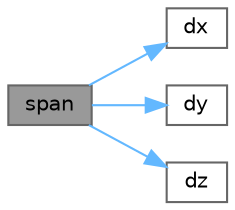 digraph "span"
{
 // LATEX_PDF_SIZE
  bgcolor="transparent";
  edge [fontname=Helvetica,fontsize=10,labelfontname=Helvetica,labelfontsize=10];
  node [fontname=Helvetica,fontsize=10,shape=box,height=0.2,width=0.4];
  rankdir="LR";
  Node1 [id="Node000001",label="span",height=0.2,width=0.4,color="gray40", fillcolor="grey60", style="filled", fontcolor="black",tooltip=" "];
  Node1 -> Node2 [id="edge1_Node000001_Node000002",color="steelblue1",style="solid",tooltip=" "];
  Node2 [id="Node000002",label="dx",height=0.2,width=0.4,color="grey40", fillcolor="white", style="filled",URL="$classFoam_1_1PDRblock.html#a4dce04a61760db72d764dcbb09e64aba",tooltip=" "];
  Node1 -> Node3 [id="edge2_Node000001_Node000003",color="steelblue1",style="solid",tooltip=" "];
  Node3 [id="Node000003",label="dy",height=0.2,width=0.4,color="grey40", fillcolor="white", style="filled",URL="$classFoam_1_1PDRblock.html#a8a9c013c92f58f227fe9431cfbb3ffc1",tooltip=" "];
  Node1 -> Node4 [id="edge3_Node000001_Node000004",color="steelblue1",style="solid",tooltip=" "];
  Node4 [id="Node000004",label="dz",height=0.2,width=0.4,color="grey40", fillcolor="white", style="filled",URL="$classFoam_1_1PDRblock.html#ac998f2ee717829441d18fb066bf65732",tooltip=" "];
}
